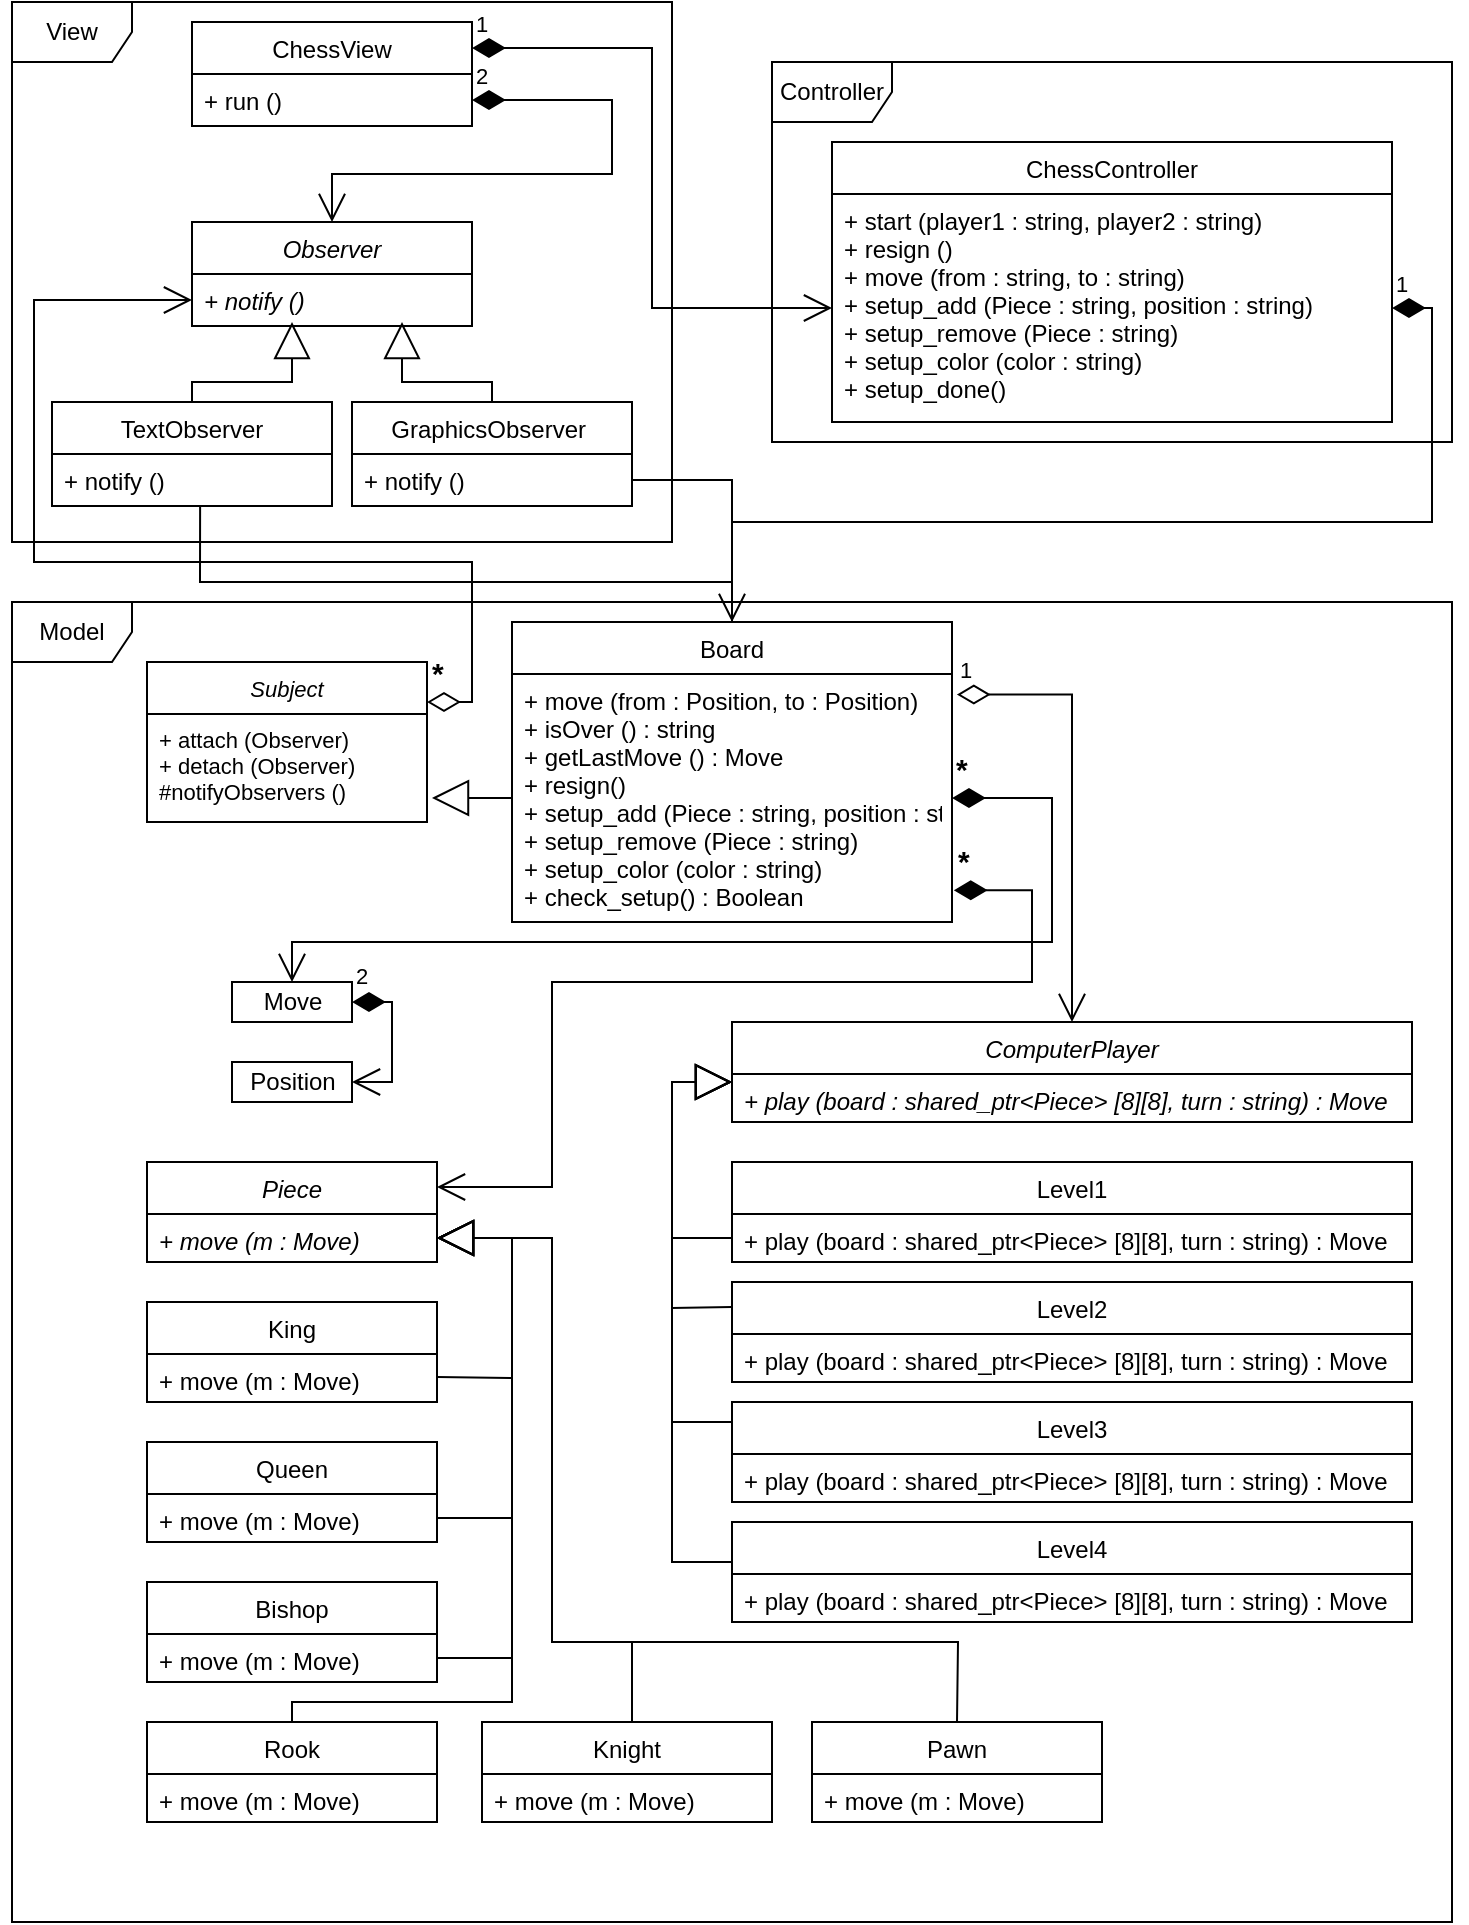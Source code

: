 <mxfile version="15.8.6" type="github">
  <diagram id="GS2cKgzN8PQniIcKK5sv" name="Page-1">
    <mxGraphModel dx="841" dy="687" grid="1" gridSize="10" guides="1" tooltips="1" connect="1" arrows="1" fold="1" page="1" pageScale="1" pageWidth="850" pageHeight="1100" math="0" shadow="0">
      <root>
        <mxCell id="0" />
        <mxCell id="1" parent="0" />
        <mxCell id="E_RCuXJ4IqIj-VpBacVf-2" value="View" style="shape=umlFrame;whiteSpace=wrap;html=1;" parent="1" vertex="1">
          <mxGeometry x="90" y="100" width="330" height="270" as="geometry" />
        </mxCell>
        <mxCell id="E_RCuXJ4IqIj-VpBacVf-3" value="Controller" style="shape=umlFrame;whiteSpace=wrap;html=1;" parent="1" vertex="1">
          <mxGeometry x="470" y="130" width="340" height="190" as="geometry" />
        </mxCell>
        <mxCell id="E_RCuXJ4IqIj-VpBacVf-4" value="Model" style="shape=umlFrame;whiteSpace=wrap;html=1;" parent="1" vertex="1">
          <mxGeometry x="90" y="400" width="720" height="660" as="geometry" />
        </mxCell>
        <mxCell id="E_RCuXJ4IqIj-VpBacVf-5" value="ChessView" style="swimlane;fontStyle=0;childLayout=stackLayout;horizontal=1;startSize=26;fillColor=none;horizontalStack=0;resizeParent=1;resizeParentMax=0;resizeLast=0;collapsible=1;marginBottom=0;" parent="1" vertex="1">
          <mxGeometry x="180" y="110" width="140" height="52" as="geometry" />
        </mxCell>
        <mxCell id="E_RCuXJ4IqIj-VpBacVf-6" value="+ run ()" style="text;strokeColor=none;fillColor=none;align=left;verticalAlign=top;spacingLeft=4;spacingRight=4;overflow=hidden;rotatable=0;points=[[0,0.5],[1,0.5]];portConstraint=eastwest;" parent="E_RCuXJ4IqIj-VpBacVf-5" vertex="1">
          <mxGeometry y="26" width="140" height="26" as="geometry" />
        </mxCell>
        <mxCell id="E_RCuXJ4IqIj-VpBacVf-9" value="Observer" style="swimlane;fontStyle=2;childLayout=stackLayout;horizontal=1;startSize=26;fillColor=none;horizontalStack=0;resizeParent=1;resizeParentMax=0;resizeLast=0;collapsible=1;marginBottom=0;" parent="1" vertex="1">
          <mxGeometry x="180" y="210" width="140" height="52" as="geometry" />
        </mxCell>
        <mxCell id="E_RCuXJ4IqIj-VpBacVf-10" value="+ notify ()" style="text;strokeColor=none;fillColor=none;align=left;verticalAlign=top;spacingLeft=4;spacingRight=4;overflow=hidden;rotatable=0;points=[[0,0.5],[1,0.5]];portConstraint=eastwest;fontStyle=2" parent="E_RCuXJ4IqIj-VpBacVf-9" vertex="1">
          <mxGeometry y="26" width="140" height="26" as="geometry" />
        </mxCell>
        <mxCell id="E_RCuXJ4IqIj-VpBacVf-17" value="GraphicsObserver " style="swimlane;fontStyle=0;childLayout=stackLayout;horizontal=1;startSize=26;fillColor=none;horizontalStack=0;resizeParent=1;resizeParentMax=0;resizeLast=0;collapsible=1;marginBottom=0;" parent="1" vertex="1">
          <mxGeometry x="260" y="300" width="140" height="52" as="geometry" />
        </mxCell>
        <mxCell id="E_RCuXJ4IqIj-VpBacVf-21" value="" style="endArrow=block;endSize=16;endFill=0;html=1;rounded=0;" parent="E_RCuXJ4IqIj-VpBacVf-17" edge="1">
          <mxGeometry width="160" relative="1" as="geometry">
            <mxPoint x="70" as="sourcePoint" />
            <mxPoint x="25" y="-40" as="targetPoint" />
            <Array as="points">
              <mxPoint x="70" y="-10" />
              <mxPoint x="25" y="-10" />
            </Array>
          </mxGeometry>
        </mxCell>
        <mxCell id="E_RCuXJ4IqIj-VpBacVf-18" value="+ notify ()" style="text;strokeColor=none;fillColor=none;align=left;verticalAlign=top;spacingLeft=4;spacingRight=4;overflow=hidden;rotatable=0;points=[[0,0.5],[1,0.5]];portConstraint=eastwest;fontStyle=0" parent="E_RCuXJ4IqIj-VpBacVf-17" vertex="1">
          <mxGeometry y="26" width="140" height="26" as="geometry" />
        </mxCell>
        <mxCell id="E_RCuXJ4IqIj-VpBacVf-19" value="TextObserver" style="swimlane;fontStyle=0;childLayout=stackLayout;horizontal=1;startSize=26;fillColor=none;horizontalStack=0;resizeParent=1;resizeParentMax=0;resizeLast=0;collapsible=1;marginBottom=0;" parent="1" vertex="1">
          <mxGeometry x="110" y="300" width="140" height="52" as="geometry" />
        </mxCell>
        <mxCell id="E_RCuXJ4IqIj-VpBacVf-20" value="+ notify ()" style="text;strokeColor=none;fillColor=none;align=left;verticalAlign=top;spacingLeft=4;spacingRight=4;overflow=hidden;rotatable=0;points=[[0,0.5],[1,0.5]];portConstraint=eastwest;fontStyle=0" parent="E_RCuXJ4IqIj-VpBacVf-19" vertex="1">
          <mxGeometry y="26" width="140" height="26" as="geometry" />
        </mxCell>
        <mxCell id="E_RCuXJ4IqIj-VpBacVf-22" value="" style="endArrow=block;endSize=16;endFill=0;html=1;rounded=0;exitX=0.5;exitY=0;exitDx=0;exitDy=0;" parent="1" source="E_RCuXJ4IqIj-VpBacVf-19" edge="1">
          <mxGeometry width="160" relative="1" as="geometry">
            <mxPoint x="250" y="300" as="sourcePoint" />
            <mxPoint x="230" y="260" as="targetPoint" />
            <Array as="points">
              <mxPoint x="180" y="290" />
              <mxPoint x="230" y="290" />
            </Array>
          </mxGeometry>
        </mxCell>
        <mxCell id="E_RCuXJ4IqIj-VpBacVf-23" value="ChessController" style="swimlane;fontStyle=0;childLayout=stackLayout;horizontal=1;startSize=26;fillColor=none;horizontalStack=0;resizeParent=1;resizeParentMax=0;resizeLast=0;collapsible=1;marginBottom=0;" parent="1" vertex="1">
          <mxGeometry x="500" y="170" width="280" height="140" as="geometry" />
        </mxCell>
        <mxCell id="E_RCuXJ4IqIj-VpBacVf-24" value="+ start (player1 : string, player2 : string)&#xa;+ resign ()&#xa;+ move (from : string, to : string)&#xa;+ setup_add (Piece : string, position : string)&#xa;+ setup_remove (Piece : string)&#xa;+ setup_color (color : string)&#xa;+ setup_done()" style="text;strokeColor=none;fillColor=none;align=left;verticalAlign=top;spacingLeft=4;spacingRight=4;overflow=hidden;rotatable=0;points=[[0,0.5],[1,0.5]];portConstraint=eastwest;" parent="E_RCuXJ4IqIj-VpBacVf-23" vertex="1">
          <mxGeometry y="26" width="280" height="114" as="geometry" />
        </mxCell>
        <mxCell id="E_RCuXJ4IqIj-VpBacVf-32" value="Board" style="swimlane;fontStyle=0;childLayout=stackLayout;horizontal=1;startSize=26;fillColor=none;horizontalStack=0;resizeParent=1;resizeParentMax=0;resizeLast=0;collapsible=1;marginBottom=0;" parent="1" vertex="1">
          <mxGeometry x="340" y="410" width="220" height="150" as="geometry" />
        </mxCell>
        <mxCell id="E_RCuXJ4IqIj-VpBacVf-33" value="+ move (from : Position, to : Position) &#xa;+ isOver () : string &#xa;+ getLastMove () : Move&#xa;+ resign()&#xa;+ setup_add (Piece : string, position : string)&#xa;+ setup_remove (Piece : string)&#xa;+ setup_color (color : string)&#xa;+ check_setup() : Boolean&#xa;" style="text;strokeColor=none;fillColor=none;align=left;verticalAlign=top;spacingLeft=4;spacingRight=4;overflow=hidden;rotatable=0;points=[[0,0.5],[1,0.5]];portConstraint=eastwest;" parent="E_RCuXJ4IqIj-VpBacVf-32" vertex="1">
          <mxGeometry y="26" width="220" height="124" as="geometry" />
        </mxCell>
        <mxCell id="E_RCuXJ4IqIj-VpBacVf-37" value="ComputerPlayer" style="swimlane;fontStyle=2;childLayout=stackLayout;horizontal=1;startSize=26;fillColor=none;horizontalStack=0;resizeParent=1;resizeParentMax=0;resizeLast=0;collapsible=1;marginBottom=0;" parent="1" vertex="1">
          <mxGeometry x="450" y="610" width="340" height="50" as="geometry" />
        </mxCell>
        <mxCell id="E_RCuXJ4IqIj-VpBacVf-38" value="+ play (board : shared_ptr&lt;Piece&gt; [8][8], turn : string) : Move" style="text;strokeColor=none;fillColor=none;align=left;verticalAlign=top;spacingLeft=4;spacingRight=4;overflow=hidden;rotatable=0;points=[[0,0.5],[1,0.5]];portConstraint=eastwest;fontStyle=2" parent="E_RCuXJ4IqIj-VpBacVf-37" vertex="1">
          <mxGeometry y="26" width="340" height="24" as="geometry" />
        </mxCell>
        <mxCell id="E_RCuXJ4IqIj-VpBacVf-39" value="Level1" style="swimlane;fontStyle=0;childLayout=stackLayout;horizontal=1;startSize=26;fillColor=none;horizontalStack=0;resizeParent=1;resizeParentMax=0;resizeLast=0;collapsible=1;marginBottom=0;" parent="1" vertex="1">
          <mxGeometry x="450" y="680" width="340" height="50" as="geometry" />
        </mxCell>
        <mxCell id="E_RCuXJ4IqIj-VpBacVf-40" value="+ play (board : shared_ptr&lt;Piece&gt; [8][8], turn : string) : Move" style="text;strokeColor=none;fillColor=none;align=left;verticalAlign=top;spacingLeft=4;spacingRight=4;overflow=hidden;rotatable=0;points=[[0,0.5],[1,0.5]];portConstraint=eastwest;fontStyle=0" parent="E_RCuXJ4IqIj-VpBacVf-39" vertex="1">
          <mxGeometry y="26" width="340" height="24" as="geometry" />
        </mxCell>
        <mxCell id="E_RCuXJ4IqIj-VpBacVf-42" value="Level2" style="swimlane;fontStyle=0;childLayout=stackLayout;horizontal=1;startSize=26;fillColor=none;horizontalStack=0;resizeParent=1;resizeParentMax=0;resizeLast=0;collapsible=1;marginBottom=0;" parent="1" vertex="1">
          <mxGeometry x="450" y="740" width="340" height="50" as="geometry" />
        </mxCell>
        <mxCell id="E_RCuXJ4IqIj-VpBacVf-43" value="+ play (board : shared_ptr&lt;Piece&gt; [8][8], turn : string) : Move" style="text;strokeColor=none;fillColor=none;align=left;verticalAlign=top;spacingLeft=4;spacingRight=4;overflow=hidden;rotatable=0;points=[[0,0.5],[1,0.5]];portConstraint=eastwest;fontStyle=0" parent="E_RCuXJ4IqIj-VpBacVf-42" vertex="1">
          <mxGeometry y="26" width="340" height="24" as="geometry" />
        </mxCell>
        <mxCell id="E_RCuXJ4IqIj-VpBacVf-44" value="Level3" style="swimlane;fontStyle=0;childLayout=stackLayout;horizontal=1;startSize=26;fillColor=none;horizontalStack=0;resizeParent=1;resizeParentMax=0;resizeLast=0;collapsible=1;marginBottom=0;" parent="1" vertex="1">
          <mxGeometry x="450" y="800" width="340" height="50" as="geometry" />
        </mxCell>
        <mxCell id="E_RCuXJ4IqIj-VpBacVf-45" value="+ play (board : shared_ptr&lt;Piece&gt; [8][8], turn : string) : Move" style="text;strokeColor=none;fillColor=none;align=left;verticalAlign=top;spacingLeft=4;spacingRight=4;overflow=hidden;rotatable=0;points=[[0,0.5],[1,0.5]];portConstraint=eastwest;fontStyle=0" parent="E_RCuXJ4IqIj-VpBacVf-44" vertex="1">
          <mxGeometry y="26" width="340" height="24" as="geometry" />
        </mxCell>
        <mxCell id="E_RCuXJ4IqIj-VpBacVf-46" value="Level4" style="swimlane;fontStyle=0;childLayout=stackLayout;horizontal=1;startSize=26;fillColor=none;horizontalStack=0;resizeParent=1;resizeParentMax=0;resizeLast=0;collapsible=1;marginBottom=0;" parent="1" vertex="1">
          <mxGeometry x="450" y="860" width="340" height="50" as="geometry" />
        </mxCell>
        <mxCell id="E_RCuXJ4IqIj-VpBacVf-47" value="+ play (board : shared_ptr&lt;Piece&gt; [8][8], turn : string) : Move" style="text;strokeColor=none;fillColor=none;align=left;verticalAlign=top;spacingLeft=4;spacingRight=4;overflow=hidden;rotatable=0;points=[[0,0.5],[1,0.5]];portConstraint=eastwest;fontStyle=0" parent="E_RCuXJ4IqIj-VpBacVf-46" vertex="1">
          <mxGeometry y="26" width="340" height="24" as="geometry" />
        </mxCell>
        <mxCell id="E_RCuXJ4IqIj-VpBacVf-50" value="" style="endArrow=block;endSize=16;endFill=0;html=1;rounded=0;exitX=0;exitY=0.5;exitDx=0;exitDy=0;" parent="1" source="E_RCuXJ4IqIj-VpBacVf-40" edge="1">
          <mxGeometry width="160" relative="1" as="geometry">
            <mxPoint x="290" y="590" as="sourcePoint" />
            <mxPoint x="450" y="640" as="targetPoint" />
            <Array as="points">
              <mxPoint x="420" y="718" />
              <mxPoint x="420" y="640" />
            </Array>
          </mxGeometry>
        </mxCell>
        <mxCell id="E_RCuXJ4IqIj-VpBacVf-51" value="" style="endArrow=block;endSize=16;endFill=0;html=1;rounded=0;exitX=0;exitY=0.25;exitDx=0;exitDy=0;" parent="1" edge="1" source="E_RCuXJ4IqIj-VpBacVf-42">
          <mxGeometry width="160" relative="1" as="geometry">
            <mxPoint x="450" y="740" as="sourcePoint" />
            <mxPoint x="450" y="640" as="targetPoint" />
            <Array as="points">
              <mxPoint x="420" y="753" />
              <mxPoint x="420" y="640" />
            </Array>
          </mxGeometry>
        </mxCell>
        <mxCell id="E_RCuXJ4IqIj-VpBacVf-52" value="" style="endArrow=block;endSize=16;endFill=0;html=1;rounded=0;" parent="1" edge="1">
          <mxGeometry width="160" relative="1" as="geometry">
            <mxPoint x="450" y="810" as="sourcePoint" />
            <mxPoint x="450" y="640" as="targetPoint" />
            <Array as="points">
              <mxPoint x="420" y="810" />
              <mxPoint x="420" y="640" />
            </Array>
          </mxGeometry>
        </mxCell>
        <mxCell id="E_RCuXJ4IqIj-VpBacVf-53" value="" style="endArrow=block;endSize=16;endFill=0;html=1;rounded=0;" parent="1" edge="1">
          <mxGeometry width="160" relative="1" as="geometry">
            <mxPoint x="450" y="880" as="sourcePoint" />
            <mxPoint x="450" y="640" as="targetPoint" />
            <Array as="points">
              <mxPoint x="420" y="880" />
              <mxPoint x="420" y="640" />
            </Array>
          </mxGeometry>
        </mxCell>
        <mxCell id="E_RCuXJ4IqIj-VpBacVf-58" value="1" style="endArrow=open;html=1;endSize=12;startArrow=diamondThin;startSize=14;startFill=0;edgeStyle=orthogonalEdgeStyle;align=left;verticalAlign=bottom;rounded=0;exitX=1.011;exitY=0.083;exitDx=0;exitDy=0;exitPerimeter=0;" parent="1" source="E_RCuXJ4IqIj-VpBacVf-33" target="E_RCuXJ4IqIj-VpBacVf-37" edge="1">
          <mxGeometry x="-1" y="3" relative="1" as="geometry">
            <mxPoint x="560" y="480" as="sourcePoint" />
            <mxPoint x="720" y="480" as="targetPoint" />
            <Array as="points">
              <mxPoint x="620" y="446" />
            </Array>
          </mxGeometry>
        </mxCell>
        <mxCell id="E_RCuXJ4IqIj-VpBacVf-59" value="1" style="endArrow=open;html=1;endSize=12;startArrow=diamondThin;startSize=14;startFill=1;edgeStyle=orthogonalEdgeStyle;align=left;verticalAlign=bottom;rounded=0;exitX=1;exitY=0.25;exitDx=0;exitDy=0;entryX=0;entryY=0.5;entryDx=0;entryDy=0;" parent="1" source="E_RCuXJ4IqIj-VpBacVf-5" target="E_RCuXJ4IqIj-VpBacVf-24" edge="1">
          <mxGeometry x="-1" y="3" relative="1" as="geometry">
            <mxPoint x="380" y="200" as="sourcePoint" />
            <mxPoint x="540" y="200" as="targetPoint" />
          </mxGeometry>
        </mxCell>
        <mxCell id="E_RCuXJ4IqIj-VpBacVf-60" value="1" style="endArrow=open;html=1;endSize=12;startArrow=diamondThin;startSize=14;startFill=1;edgeStyle=orthogonalEdgeStyle;align=left;verticalAlign=bottom;rounded=0;entryX=0.5;entryY=0;entryDx=0;entryDy=0;exitX=1;exitY=0.5;exitDx=0;exitDy=0;" parent="1" source="E_RCuXJ4IqIj-VpBacVf-24" target="E_RCuXJ4IqIj-VpBacVf-32" edge="1">
          <mxGeometry x="-1" y="3" relative="1" as="geometry">
            <mxPoint x="640" y="290" as="sourcePoint" />
            <mxPoint x="800" y="290" as="targetPoint" />
            <Array as="points">
              <mxPoint x="800" y="253" />
              <mxPoint x="800" y="360" />
              <mxPoint x="450" y="360" />
            </Array>
          </mxGeometry>
        </mxCell>
        <mxCell id="E_RCuXJ4IqIj-VpBacVf-62" value="2" style="endArrow=open;html=1;endSize=12;startArrow=diamondThin;startSize=14;startFill=1;edgeStyle=orthogonalEdgeStyle;align=left;verticalAlign=bottom;rounded=0;exitX=1;exitY=0.75;exitDx=0;exitDy=0;entryX=0.5;entryY=0;entryDx=0;entryDy=0;" parent="1" source="E_RCuXJ4IqIj-VpBacVf-5" target="E_RCuXJ4IqIj-VpBacVf-9" edge="1">
          <mxGeometry x="-1" y="3" relative="1" as="geometry">
            <mxPoint x="250" y="170" as="sourcePoint" />
            <mxPoint x="410" y="170" as="targetPoint" />
            <Array as="points">
              <mxPoint x="390" y="149" />
              <mxPoint x="390" y="186" />
              <mxPoint x="250" y="186" />
            </Array>
          </mxGeometry>
        </mxCell>
        <mxCell id="E_RCuXJ4IqIj-VpBacVf-63" value="Move" style="html=1;" parent="1" vertex="1">
          <mxGeometry x="200" y="590" width="60" height="20" as="geometry" />
        </mxCell>
        <mxCell id="E_RCuXJ4IqIj-VpBacVf-64" value="Position" style="html=1;" parent="1" vertex="1">
          <mxGeometry x="200" y="630" width="60" height="20" as="geometry" />
        </mxCell>
        <mxCell id="E_RCuXJ4IqIj-VpBacVf-66" value="&lt;font style=&quot;font-size: 15px&quot;&gt;&lt;b&gt;*&lt;/b&gt;&lt;/font&gt;" style="endArrow=open;html=1;endSize=12;startArrow=diamondThin;startSize=14;startFill=1;edgeStyle=orthogonalEdgeStyle;align=left;verticalAlign=bottom;rounded=0;entryX=0.5;entryY=0;entryDx=0;entryDy=0;exitX=1;exitY=0.5;exitDx=0;exitDy=0;" parent="1" source="E_RCuXJ4IqIj-VpBacVf-33" target="E_RCuXJ4IqIj-VpBacVf-63" edge="1">
          <mxGeometry x="-1" y="3" relative="1" as="geometry">
            <mxPoint x="340" y="510" as="sourcePoint" />
            <mxPoint x="500" y="510" as="targetPoint" />
            <Array as="points">
              <mxPoint x="610" y="498" />
              <mxPoint x="610" y="570" />
              <mxPoint x="230" y="570" />
            </Array>
          </mxGeometry>
        </mxCell>
        <mxCell id="E_RCuXJ4IqIj-VpBacVf-67" value="&lt;font style=&quot;font-size: 11px&quot;&gt;2&lt;/font&gt;" style="endArrow=open;html=1;endSize=12;startArrow=diamondThin;startSize=14;startFill=1;edgeStyle=orthogonalEdgeStyle;align=left;verticalAlign=bottom;rounded=0;fontSize=15;exitX=1;exitY=0.5;exitDx=0;exitDy=0;entryX=1;entryY=0.5;entryDx=0;entryDy=0;" parent="1" source="E_RCuXJ4IqIj-VpBacVf-63" target="E_RCuXJ4IqIj-VpBacVf-64" edge="1">
          <mxGeometry x="-1" y="3" relative="1" as="geometry">
            <mxPoint x="230" y="590" as="sourcePoint" />
            <mxPoint x="390" y="590" as="targetPoint" />
            <Array as="points">
              <mxPoint x="280" y="600" />
              <mxPoint x="280" y="640" />
            </Array>
          </mxGeometry>
        </mxCell>
        <mxCell id="E_RCuXJ4IqIj-VpBacVf-69" value="Piece" style="swimlane;fontStyle=2;childLayout=stackLayout;horizontal=1;startSize=26;fillColor=none;horizontalStack=0;resizeParent=1;resizeParentMax=0;resizeLast=0;collapsible=1;marginBottom=0;" parent="1" vertex="1">
          <mxGeometry x="157.5" y="680" width="145" height="50" as="geometry" />
        </mxCell>
        <mxCell id="E_RCuXJ4IqIj-VpBacVf-70" value="+ move (m : Move) &#xa;&#xa;" style="text;strokeColor=none;fillColor=none;align=left;verticalAlign=top;spacingLeft=4;spacingRight=4;overflow=hidden;rotatable=0;points=[[0,0.5],[1,0.5]];portConstraint=eastwest;fontStyle=2" parent="E_RCuXJ4IqIj-VpBacVf-69" vertex="1">
          <mxGeometry y="26" width="145" height="24" as="geometry" />
        </mxCell>
        <mxCell id="E_RCuXJ4IqIj-VpBacVf-73" value="King" style="swimlane;fontStyle=0;childLayout=stackLayout;horizontal=1;startSize=26;fillColor=none;horizontalStack=0;resizeParent=1;resizeParentMax=0;resizeLast=0;collapsible=1;marginBottom=0;" parent="1" vertex="1">
          <mxGeometry x="157.5" y="750" width="145" height="50" as="geometry" />
        </mxCell>
        <mxCell id="E_RCuXJ4IqIj-VpBacVf-74" value="+ move (m : Move) &#xa;&#xa;" style="text;strokeColor=none;fillColor=none;align=left;verticalAlign=top;spacingLeft=4;spacingRight=4;overflow=hidden;rotatable=0;points=[[0,0.5],[1,0.5]];portConstraint=eastwest;fontStyle=0" parent="E_RCuXJ4IqIj-VpBacVf-73" vertex="1">
          <mxGeometry y="26" width="145" height="24" as="geometry" />
        </mxCell>
        <mxCell id="E_RCuXJ4IqIj-VpBacVf-76" value="Queen" style="swimlane;fontStyle=0;childLayout=stackLayout;horizontal=1;startSize=26;fillColor=none;horizontalStack=0;resizeParent=1;resizeParentMax=0;resizeLast=0;collapsible=1;marginBottom=0;" parent="1" vertex="1">
          <mxGeometry x="157.5" y="820" width="145" height="50" as="geometry" />
        </mxCell>
        <mxCell id="E_RCuXJ4IqIj-VpBacVf-77" value="+ move (m : Move) &#xa;&#xa;" style="text;strokeColor=none;fillColor=none;align=left;verticalAlign=top;spacingLeft=4;spacingRight=4;overflow=hidden;rotatable=0;points=[[0,0.5],[1,0.5]];portConstraint=eastwest;fontStyle=0" parent="E_RCuXJ4IqIj-VpBacVf-76" vertex="1">
          <mxGeometry y="26" width="145" height="24" as="geometry" />
        </mxCell>
        <mxCell id="E_RCuXJ4IqIj-VpBacVf-78" value="Bishop" style="swimlane;fontStyle=0;childLayout=stackLayout;horizontal=1;startSize=26;fillColor=none;horizontalStack=0;resizeParent=1;resizeParentMax=0;resizeLast=0;collapsible=1;marginBottom=0;" parent="1" vertex="1">
          <mxGeometry x="157.5" y="890" width="145" height="50" as="geometry" />
        </mxCell>
        <mxCell id="E_RCuXJ4IqIj-VpBacVf-79" value="+ move (m : Move) &#xa;&#xa;" style="text;strokeColor=none;fillColor=none;align=left;verticalAlign=top;spacingLeft=4;spacingRight=4;overflow=hidden;rotatable=0;points=[[0,0.5],[1,0.5]];portConstraint=eastwest;fontStyle=0" parent="E_RCuXJ4IqIj-VpBacVf-78" vertex="1">
          <mxGeometry y="26" width="145" height="24" as="geometry" />
        </mxCell>
        <mxCell id="E_RCuXJ4IqIj-VpBacVf-80" value="Rook" style="swimlane;fontStyle=0;childLayout=stackLayout;horizontal=1;startSize=26;fillColor=none;horizontalStack=0;resizeParent=1;resizeParentMax=0;resizeLast=0;collapsible=1;marginBottom=0;" parent="1" vertex="1">
          <mxGeometry x="157.5" y="960" width="145" height="50" as="geometry" />
        </mxCell>
        <mxCell id="E_RCuXJ4IqIj-VpBacVf-81" value="+ move (m : Move) &#xa;&#xa;" style="text;strokeColor=none;fillColor=none;align=left;verticalAlign=top;spacingLeft=4;spacingRight=4;overflow=hidden;rotatable=0;points=[[0,0.5],[1,0.5]];portConstraint=eastwest;fontStyle=0" parent="E_RCuXJ4IqIj-VpBacVf-80" vertex="1">
          <mxGeometry y="26" width="145" height="24" as="geometry" />
        </mxCell>
        <mxCell id="E_RCuXJ4IqIj-VpBacVf-82" value="Knight" style="swimlane;fontStyle=0;childLayout=stackLayout;horizontal=1;startSize=26;fillColor=none;horizontalStack=0;resizeParent=1;resizeParentMax=0;resizeLast=0;collapsible=1;marginBottom=0;" parent="1" vertex="1">
          <mxGeometry x="325" y="960" width="145" height="50" as="geometry" />
        </mxCell>
        <mxCell id="E_RCuXJ4IqIj-VpBacVf-83" value="+ move (m : Move) &#xa;&#xa;" style="text;strokeColor=none;fillColor=none;align=left;verticalAlign=top;spacingLeft=4;spacingRight=4;overflow=hidden;rotatable=0;points=[[0,0.5],[1,0.5]];portConstraint=eastwest;fontStyle=0" parent="E_RCuXJ4IqIj-VpBacVf-82" vertex="1">
          <mxGeometry y="26" width="145" height="24" as="geometry" />
        </mxCell>
        <mxCell id="E_RCuXJ4IqIj-VpBacVf-84" value="Pawn" style="swimlane;fontStyle=0;childLayout=stackLayout;horizontal=1;startSize=26;fillColor=none;horizontalStack=0;resizeParent=1;resizeParentMax=0;resizeLast=0;collapsible=1;marginBottom=0;" parent="1" vertex="1">
          <mxGeometry x="490" y="960" width="145" height="50" as="geometry" />
        </mxCell>
        <mxCell id="E_RCuXJ4IqIj-VpBacVf-85" value="+ move (m : Move) &#xa;&#xa;" style="text;strokeColor=none;fillColor=none;align=left;verticalAlign=top;spacingLeft=4;spacingRight=4;overflow=hidden;rotatable=0;points=[[0,0.5],[1,0.5]];portConstraint=eastwest;fontStyle=0" parent="E_RCuXJ4IqIj-VpBacVf-84" vertex="1">
          <mxGeometry y="26" width="145" height="24" as="geometry" />
        </mxCell>
        <mxCell id="E_RCuXJ4IqIj-VpBacVf-86" value="" style="endArrow=block;endSize=16;endFill=0;html=1;rounded=0;entryX=1;entryY=0.5;entryDx=0;entryDy=0;exitX=0.5;exitY=0;exitDx=0;exitDy=0;" parent="1" source="E_RCuXJ4IqIj-VpBacVf-84" target="E_RCuXJ4IqIj-VpBacVf-70" edge="1">
          <mxGeometry width="160" relative="1" as="geometry">
            <mxPoint x="460" y="890" as="sourcePoint" />
            <mxPoint x="460" y="600" as="targetPoint" />
            <Array as="points">
              <mxPoint x="563" y="920" />
              <mxPoint x="360" y="920" />
              <mxPoint x="360" y="718" />
            </Array>
          </mxGeometry>
        </mxCell>
        <mxCell id="E_RCuXJ4IqIj-VpBacVf-89" value="" style="endArrow=block;endSize=16;endFill=0;html=1;rounded=0;entryX=1;entryY=0.5;entryDx=0;entryDy=0;" parent="1" target="E_RCuXJ4IqIj-VpBacVf-70" edge="1">
          <mxGeometry width="160" relative="1" as="geometry">
            <mxPoint x="400" y="960" as="sourcePoint" />
            <mxPoint x="312.5" y="728" as="targetPoint" />
            <Array as="points">
              <mxPoint x="400" y="920" />
              <mxPoint x="360" y="920" />
              <mxPoint x="360" y="718" />
            </Array>
          </mxGeometry>
        </mxCell>
        <mxCell id="E_RCuXJ4IqIj-VpBacVf-90" value="" style="endArrow=block;endSize=16;endFill=0;html=1;rounded=0;entryX=1;entryY=0.5;entryDx=0;entryDy=0;" parent="1" source="E_RCuXJ4IqIj-VpBacVf-80" target="E_RCuXJ4IqIj-VpBacVf-70" edge="1">
          <mxGeometry width="160" relative="1" as="geometry">
            <mxPoint x="410" y="970" as="sourcePoint" />
            <mxPoint x="300" y="720" as="targetPoint" />
            <Array as="points">
              <mxPoint x="230" y="950" />
              <mxPoint x="340" y="950" />
              <mxPoint x="340" y="718" />
            </Array>
          </mxGeometry>
        </mxCell>
        <mxCell id="E_RCuXJ4IqIj-VpBacVf-91" value="" style="endArrow=block;endSize=16;endFill=0;html=1;rounded=0;entryX=1;entryY=0.5;entryDx=0;entryDy=0;exitX=1;exitY=0.5;exitDx=0;exitDy=0;" parent="1" source="E_RCuXJ4IqIj-VpBacVf-79" target="E_RCuXJ4IqIj-VpBacVf-70" edge="1">
          <mxGeometry width="160" relative="1" as="geometry">
            <mxPoint x="240" y="970" as="sourcePoint" />
            <mxPoint x="300" y="720" as="targetPoint" />
            <Array as="points">
              <mxPoint x="340" y="928" />
              <mxPoint x="340" y="718" />
            </Array>
          </mxGeometry>
        </mxCell>
        <mxCell id="E_RCuXJ4IqIj-VpBacVf-92" value="" style="endArrow=block;endSize=16;endFill=0;html=1;rounded=0;exitX=1;exitY=0.5;exitDx=0;exitDy=0;entryX=1;entryY=0.5;entryDx=0;entryDy=0;" parent="1" source="E_RCuXJ4IqIj-VpBacVf-77" target="E_RCuXJ4IqIj-VpBacVf-70" edge="1">
          <mxGeometry width="160" relative="1" as="geometry">
            <mxPoint x="312.5" y="938" as="sourcePoint" />
            <mxPoint x="310" y="720" as="targetPoint" />
            <Array as="points">
              <mxPoint x="340" y="858" />
              <mxPoint x="340" y="718" />
            </Array>
          </mxGeometry>
        </mxCell>
        <mxCell id="E_RCuXJ4IqIj-VpBacVf-93" value="" style="endArrow=block;endSize=16;endFill=0;html=1;rounded=0;exitX=1;exitY=0.75;exitDx=0;exitDy=0;entryX=1;entryY=0.5;entryDx=0;entryDy=0;" parent="1" source="E_RCuXJ4IqIj-VpBacVf-73" target="E_RCuXJ4IqIj-VpBacVf-70" edge="1">
          <mxGeometry width="160" relative="1" as="geometry">
            <mxPoint x="312.5" y="868" as="sourcePoint" />
            <mxPoint x="312.5" y="728" as="targetPoint" />
            <Array as="points">
              <mxPoint x="340" y="788" />
              <mxPoint x="340" y="718" />
            </Array>
          </mxGeometry>
        </mxCell>
        <mxCell id="E_RCuXJ4IqIj-VpBacVf-94" value="&lt;font style=&quot;font-size: 15px&quot;&gt;&lt;b&gt;*&lt;/b&gt;&lt;/font&gt;" style="endArrow=open;html=1;endSize=12;startArrow=diamondThin;startSize=14;startFill=1;edgeStyle=orthogonalEdgeStyle;align=left;verticalAlign=bottom;rounded=0;entryX=1;entryY=0.25;entryDx=0;entryDy=0;exitX=1.004;exitY=0.872;exitDx=0;exitDy=0;exitPerimeter=0;" parent="1" source="E_RCuXJ4IqIj-VpBacVf-33" target="E_RCuXJ4IqIj-VpBacVf-69" edge="1">
          <mxGeometry x="-1" y="3" relative="1" as="geometry">
            <mxPoint x="570" y="493" as="sourcePoint" />
            <mxPoint x="240" y="580" as="targetPoint" />
            <Array as="points">
              <mxPoint x="600" y="545" />
              <mxPoint x="600" y="590" />
              <mxPoint x="360" y="590" />
              <mxPoint x="360" y="693" />
            </Array>
          </mxGeometry>
        </mxCell>
        <mxCell id="E_RCuXJ4IqIj-VpBacVf-95" value="Subject" style="swimlane;fontStyle=2;childLayout=stackLayout;horizontal=1;startSize=26;fillColor=none;horizontalStack=0;resizeParent=1;resizeParentMax=0;resizeLast=0;collapsible=1;marginBottom=0;fontSize=11;" parent="1" vertex="1">
          <mxGeometry x="157.5" y="430" width="140" height="80" as="geometry" />
        </mxCell>
        <mxCell id="E_RCuXJ4IqIj-VpBacVf-98" value="+ attach (Observer)&#xa;+ detach (Observer)&#xa;#notifyObservers ()&#xa;" style="text;strokeColor=none;fillColor=none;align=left;verticalAlign=top;spacingLeft=4;spacingRight=4;overflow=hidden;rotatable=0;points=[[0,0.5],[1,0.5]];portConstraint=eastwest;fontSize=11;" parent="E_RCuXJ4IqIj-VpBacVf-95" vertex="1">
          <mxGeometry y="26" width="140" height="54" as="geometry" />
        </mxCell>
        <mxCell id="E_RCuXJ4IqIj-VpBacVf-99" value="" style="endArrow=block;endSize=16;endFill=0;html=1;rounded=0;fontSize=11;exitX=0;exitY=0.5;exitDx=0;exitDy=0;" parent="1" source="E_RCuXJ4IqIj-VpBacVf-33" edge="1">
          <mxGeometry width="160" relative="1" as="geometry">
            <mxPoint x="297.5" y="483" as="sourcePoint" />
            <mxPoint x="300" y="498" as="targetPoint" />
            <Array as="points" />
          </mxGeometry>
        </mxCell>
        <mxCell id="E_RCuXJ4IqIj-VpBacVf-100" value="&lt;font style=&quot;font-size: 15px&quot;&gt;&lt;b&gt;*&lt;/b&gt;&lt;/font&gt;" style="endArrow=open;html=1;endSize=12;startArrow=diamondThin;startSize=14;startFill=0;edgeStyle=orthogonalEdgeStyle;align=left;verticalAlign=bottom;rounded=0;fontSize=11;entryX=0;entryY=0.5;entryDx=0;entryDy=0;exitX=1;exitY=0.25;exitDx=0;exitDy=0;" parent="1" source="E_RCuXJ4IqIj-VpBacVf-95" target="E_RCuXJ4IqIj-VpBacVf-10" edge="1">
          <mxGeometry x="-1" y="3" relative="1" as="geometry">
            <mxPoint x="160" y="480" as="sourcePoint" />
            <mxPoint x="320" y="480" as="targetPoint" />
            <Array as="points">
              <mxPoint x="320" y="450" />
              <mxPoint x="320" y="380" />
              <mxPoint x="101" y="380" />
              <mxPoint x="101" y="249" />
            </Array>
          </mxGeometry>
        </mxCell>
        <mxCell id="hnHvqXZN9ebjVoqpTecX-1" value="" style="endArrow=none;html=1;rounded=0;exitX=1;exitY=0.5;exitDx=0;exitDy=0;" edge="1" parent="1" source="E_RCuXJ4IqIj-VpBacVf-18">
          <mxGeometry width="50" height="50" relative="1" as="geometry">
            <mxPoint x="400" y="370" as="sourcePoint" />
            <mxPoint x="450" y="410" as="targetPoint" />
            <Array as="points">
              <mxPoint x="450" y="339" />
            </Array>
          </mxGeometry>
        </mxCell>
        <mxCell id="hnHvqXZN9ebjVoqpTecX-2" value="" style="endArrow=none;html=1;rounded=0;entryX=0.529;entryY=1;entryDx=0;entryDy=0;entryPerimeter=0;" edge="1" parent="1" target="E_RCuXJ4IqIj-VpBacVf-20">
          <mxGeometry width="50" height="50" relative="1" as="geometry">
            <mxPoint x="450" y="410" as="sourcePoint" />
            <mxPoint x="190" y="350" as="targetPoint" />
            <Array as="points">
              <mxPoint x="450" y="390" />
              <mxPoint x="184" y="390" />
            </Array>
          </mxGeometry>
        </mxCell>
      </root>
    </mxGraphModel>
  </diagram>
</mxfile>
